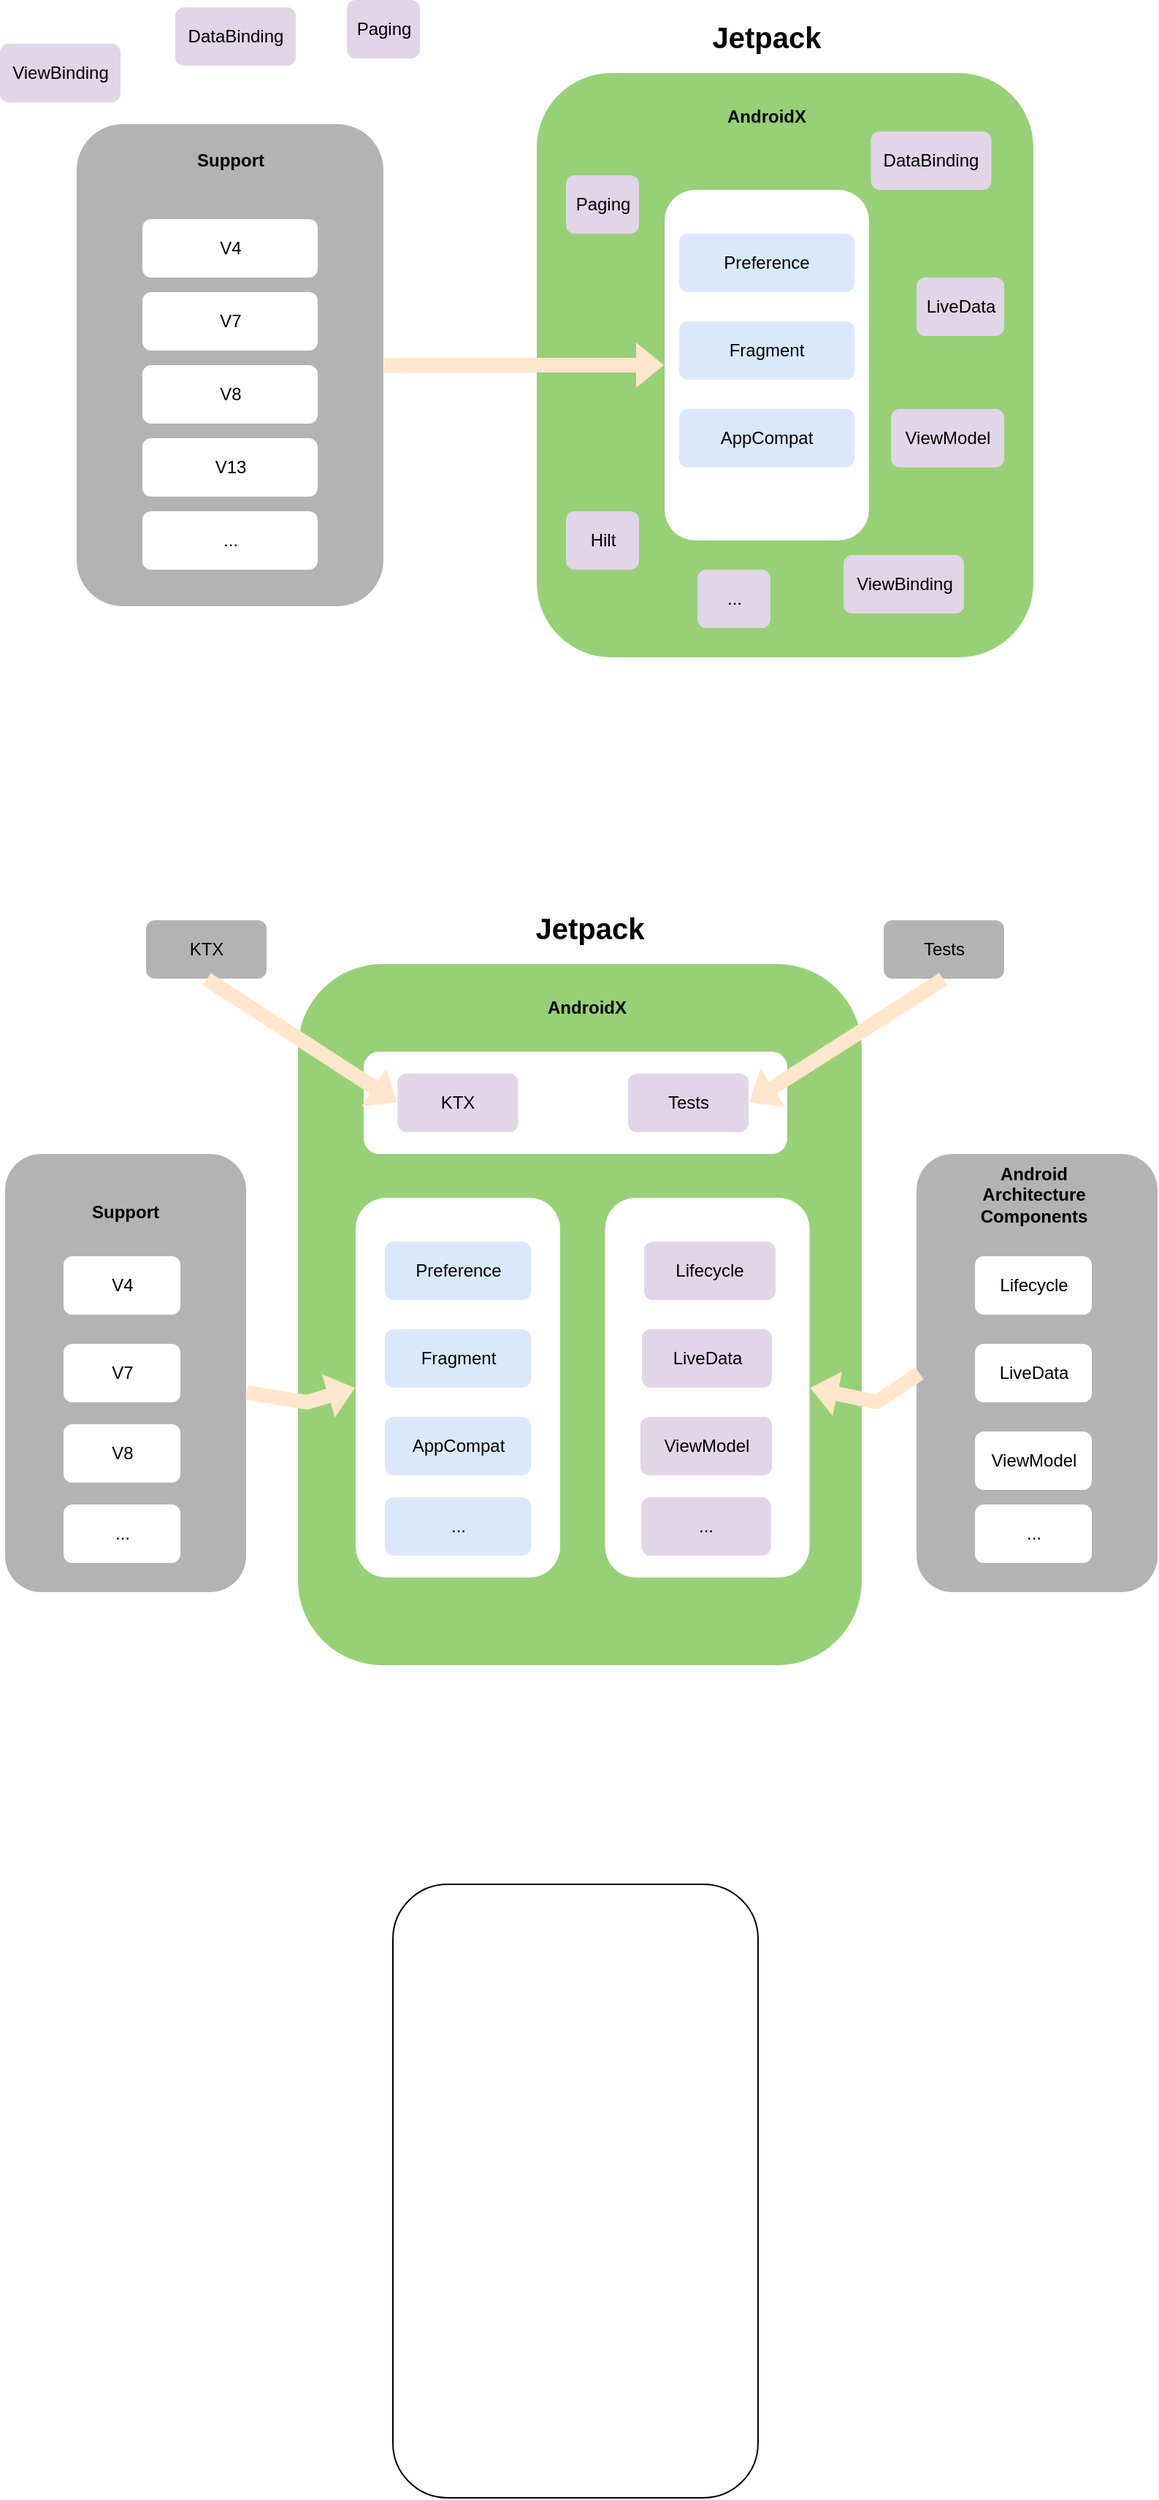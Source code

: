 <mxfile version="14.7.6" type="github">
  <diagram id="Tjy8NqhLi6zw3iT90ep1" name="Page-1">
    <mxGraphModel dx="1328" dy="746" grid="1" gridSize="10" guides="1" tooltips="1" connect="1" arrows="1" fold="1" page="1" pageScale="1" pageWidth="827" pageHeight="1169" math="0" shadow="0">
      <root>
        <mxCell id="0" />
        <mxCell id="1" parent="0" />
        <mxCell id="p6CLhBDrvKvk6HDH5SoG-71" value="" style="rounded=1;whiteSpace=wrap;html=1;fillColor=#97D077;strokeColor=none;" parent="1" vertex="1">
          <mxGeometry x="224" y="660" width="386" height="480" as="geometry" />
        </mxCell>
        <mxCell id="p6CLhBDrvKvk6HDH5SoG-109" value="" style="rounded=1;whiteSpace=wrap;html=1;strokeColor=none;" parent="1" vertex="1">
          <mxGeometry x="269" y="720" width="290" height="70" as="geometry" />
        </mxCell>
        <mxCell id="p6CLhBDrvKvk6HDH5SoG-92" value="" style="rounded=1;whiteSpace=wrap;html=1;strokeColor=none;" parent="1" vertex="1">
          <mxGeometry x="434.25" y="820" width="140" height="260" as="geometry" />
        </mxCell>
        <mxCell id="p6CLhBDrvKvk6HDH5SoG-7" value="" style="rounded=1;whiteSpace=wrap;html=1;fillColor=#B3B3B3;strokeColor=none;" parent="1" vertex="1">
          <mxGeometry x="72.5" y="85" width="210" height="330" as="geometry" />
        </mxCell>
        <mxCell id="p6CLhBDrvKvk6HDH5SoG-1" value="V4" style="rounded=1;whiteSpace=wrap;html=1;strokeColor=none;" parent="1" vertex="1">
          <mxGeometry x="117.5" y="150" width="120" height="40" as="geometry" />
        </mxCell>
        <mxCell id="p6CLhBDrvKvk6HDH5SoG-2" value="" style="rounded=1;whiteSpace=wrap;html=1;fillColor=#97D077;strokeColor=none;" parent="1" vertex="1">
          <mxGeometry x="387.5" y="50" width="340" height="400" as="geometry" />
        </mxCell>
        <mxCell id="p6CLhBDrvKvk6HDH5SoG-3" value="V7" style="rounded=1;whiteSpace=wrap;html=1;strokeColor=none;" parent="1" vertex="1">
          <mxGeometry x="117.5" y="200" width="120" height="40" as="geometry" />
        </mxCell>
        <mxCell id="p6CLhBDrvKvk6HDH5SoG-4" value="V8" style="rounded=1;whiteSpace=wrap;html=1;strokeColor=none;" parent="1" vertex="1">
          <mxGeometry x="117.5" y="250" width="120" height="40" as="geometry" />
        </mxCell>
        <mxCell id="p6CLhBDrvKvk6HDH5SoG-5" value="V13" style="rounded=1;whiteSpace=wrap;html=1;strokeColor=none;" parent="1" vertex="1">
          <mxGeometry x="117.5" y="300" width="120" height="40" as="geometry" />
        </mxCell>
        <mxCell id="p6CLhBDrvKvk6HDH5SoG-6" value="..." style="rounded=1;whiteSpace=wrap;html=1;strokeColor=none;" parent="1" vertex="1">
          <mxGeometry x="117.5" y="350" width="120" height="40" as="geometry" />
        </mxCell>
        <mxCell id="p6CLhBDrvKvk6HDH5SoG-8" value="&lt;b&gt;Support&lt;/b&gt;" style="rounded=1;whiteSpace=wrap;html=1;fillColor=none;strokeColor=none;" parent="1" vertex="1">
          <mxGeometry x="117.5" y="90" width="120" height="40" as="geometry" />
        </mxCell>
        <mxCell id="p6CLhBDrvKvk6HDH5SoG-9" value="&lt;b&gt;AndroidX&lt;/b&gt;" style="rounded=1;whiteSpace=wrap;html=1;fillColor=none;strokeColor=none;" parent="1" vertex="1">
          <mxGeometry x="485" y="60" width="120" height="40" as="geometry" />
        </mxCell>
        <mxCell id="p6CLhBDrvKvk6HDH5SoG-10" value="" style="rounded=1;whiteSpace=wrap;html=1;strokeColor=none;" parent="1" vertex="1">
          <mxGeometry x="475" y="130" width="140" height="240" as="geometry" />
        </mxCell>
        <mxCell id="p6CLhBDrvKvk6HDH5SoG-11" value="Hilt" style="rounded=1;whiteSpace=wrap;html=1;fillColor=#e1d5e7;strokeColor=none;" parent="1" vertex="1">
          <mxGeometry x="407.5" y="350" width="50" height="40" as="geometry" />
        </mxCell>
        <mxCell id="p6CLhBDrvKvk6HDH5SoG-12" value="Paging" style="rounded=1;whiteSpace=wrap;html=1;fillColor=#e1d5e7;strokeColor=none;" parent="1" vertex="1">
          <mxGeometry x="407.5" y="120" width="50" height="40" as="geometry" />
        </mxCell>
        <mxCell id="p6CLhBDrvKvk6HDH5SoG-13" value="ViewBinding" style="rounded=1;whiteSpace=wrap;html=1;fillColor=#e1d5e7;strokeColor=none;" parent="1" vertex="1">
          <mxGeometry x="597.5" y="380" width="82.5" height="40" as="geometry" />
        </mxCell>
        <mxCell id="p6CLhBDrvKvk6HDH5SoG-14" value="DataBinding" style="rounded=1;whiteSpace=wrap;html=1;fillColor=#e1d5e7;strokeColor=none;" parent="1" vertex="1">
          <mxGeometry x="616.25" y="90" width="82.5" height="40" as="geometry" />
        </mxCell>
        <mxCell id="p6CLhBDrvKvk6HDH5SoG-15" value="LiveData" style="rounded=1;whiteSpace=wrap;html=1;fillColor=#e1d5e7;strokeColor=none;" parent="1" vertex="1">
          <mxGeometry x="647.5" y="190" width="60" height="40" as="geometry" />
        </mxCell>
        <mxCell id="p6CLhBDrvKvk6HDH5SoG-16" value="ViewModel" style="rounded=1;whiteSpace=wrap;html=1;fillColor=#e1d5e7;strokeColor=none;" parent="1" vertex="1">
          <mxGeometry x="630" y="280" width="77.5" height="40" as="geometry" />
        </mxCell>
        <mxCell id="p6CLhBDrvKvk6HDH5SoG-17" value="..." style="rounded=1;whiteSpace=wrap;html=1;fillColor=#e1d5e7;strokeColor=none;" parent="1" vertex="1">
          <mxGeometry x="497.5" y="390" width="50" height="40" as="geometry" />
        </mxCell>
        <mxCell id="p6CLhBDrvKvk6HDH5SoG-20" value="" style="shape=flexArrow;endArrow=classic;html=1;fillColor=#ffe6cc;strokeColor=none;" parent="1" source="p6CLhBDrvKvk6HDH5SoG-7" target="p6CLhBDrvKvk6HDH5SoG-10" edge="1">
          <mxGeometry width="50" height="50" relative="1" as="geometry">
            <mxPoint x="357.5" y="250" as="sourcePoint" />
            <mxPoint x="367.5" y="230" as="targetPoint" />
          </mxGeometry>
        </mxCell>
        <mxCell id="p6CLhBDrvKvk6HDH5SoG-21" value="Preference" style="rounded=1;whiteSpace=wrap;html=1;fillColor=#dae8fc;strokeColor=none;" parent="1" vertex="1">
          <mxGeometry x="485" y="160" width="120" height="40" as="geometry" />
        </mxCell>
        <mxCell id="p6CLhBDrvKvk6HDH5SoG-22" value="Fragment" style="rounded=1;whiteSpace=wrap;html=1;fillColor=#dae8fc;strokeColor=none;" parent="1" vertex="1">
          <mxGeometry x="485" y="220" width="120" height="40" as="geometry" />
        </mxCell>
        <mxCell id="p6CLhBDrvKvk6HDH5SoG-23" value="AppCompat" style="rounded=1;whiteSpace=wrap;html=1;fillColor=#dae8fc;strokeColor=none;" parent="1" vertex="1">
          <mxGeometry x="485" y="280" width="120" height="40" as="geometry" />
        </mxCell>
        <mxCell id="p6CLhBDrvKvk6HDH5SoG-24" value="&lt;b&gt;&lt;font style=&quot;font-size: 20px&quot;&gt;Jetpack&lt;/font&gt;&lt;/b&gt;" style="rounded=1;whiteSpace=wrap;html=1;strokeColor=none;fillColor=none;" parent="1" vertex="1">
          <mxGeometry x="496.25" y="10" width="97.5" height="30" as="geometry" />
        </mxCell>
        <mxCell id="p6CLhBDrvKvk6HDH5SoG-69" value="" style="rounded=1;whiteSpace=wrap;html=1;fillColor=#B3B3B3;strokeColor=none;" parent="1" vertex="1">
          <mxGeometry x="23.5" y="790" width="165" height="300" as="geometry" />
        </mxCell>
        <mxCell id="p6CLhBDrvKvk6HDH5SoG-70" value="V4" style="rounded=1;whiteSpace=wrap;html=1;strokeColor=none;" parent="1" vertex="1">
          <mxGeometry x="63.5" y="860" width="80" height="40" as="geometry" />
        </mxCell>
        <mxCell id="p6CLhBDrvKvk6HDH5SoG-72" value="V7" style="rounded=1;whiteSpace=wrap;html=1;strokeColor=none;" parent="1" vertex="1">
          <mxGeometry x="63.5" y="920" width="80" height="40" as="geometry" />
        </mxCell>
        <mxCell id="p6CLhBDrvKvk6HDH5SoG-73" value="V8" style="rounded=1;whiteSpace=wrap;html=1;strokeColor=none;" parent="1" vertex="1">
          <mxGeometry x="63.5" y="975" width="80" height="40" as="geometry" />
        </mxCell>
        <mxCell id="p6CLhBDrvKvk6HDH5SoG-75" value="..." style="rounded=1;whiteSpace=wrap;html=1;strokeColor=none;" parent="1" vertex="1">
          <mxGeometry x="63.5" y="1030" width="80" height="40" as="geometry" />
        </mxCell>
        <mxCell id="p6CLhBDrvKvk6HDH5SoG-76" value="&lt;b&gt;Support&lt;/b&gt;" style="rounded=1;whiteSpace=wrap;html=1;fillColor=none;strokeColor=none;" parent="1" vertex="1">
          <mxGeometry x="46" y="810" width="120" height="40" as="geometry" />
        </mxCell>
        <mxCell id="p6CLhBDrvKvk6HDH5SoG-77" value="&lt;b&gt;AndroidX&lt;/b&gt;" style="rounded=1;whiteSpace=wrap;html=1;fillColor=none;strokeColor=none;" parent="1" vertex="1">
          <mxGeometry x="362" y="670" width="120" height="40" as="geometry" />
        </mxCell>
        <mxCell id="p6CLhBDrvKvk6HDH5SoG-78" value="" style="rounded=1;whiteSpace=wrap;html=1;strokeColor=none;" parent="1" vertex="1">
          <mxGeometry x="263.5" y="820" width="140" height="260" as="geometry" />
        </mxCell>
        <mxCell id="p6CLhBDrvKvk6HDH5SoG-79" value="ViewModel" style="rounded=1;whiteSpace=wrap;html=1;fillColor=#e1d5e7;strokeColor=none;" parent="1" vertex="1">
          <mxGeometry x="458.5" y="970" width="90" height="40" as="geometry" />
        </mxCell>
        <mxCell id="p6CLhBDrvKvk6HDH5SoG-80" value="Paging" style="rounded=1;whiteSpace=wrap;html=1;fillColor=#e1d5e7;strokeColor=none;" parent="1" vertex="1">
          <mxGeometry x="257.5" width="50" height="40" as="geometry" />
        </mxCell>
        <mxCell id="p6CLhBDrvKvk6HDH5SoG-81" value="ViewBinding" style="rounded=1;whiteSpace=wrap;html=1;fillColor=#e1d5e7;strokeColor=none;" parent="1" vertex="1">
          <mxGeometry x="20" y="30" width="82.5" height="40" as="geometry" />
        </mxCell>
        <mxCell id="p6CLhBDrvKvk6HDH5SoG-82" value="DataBinding" style="rounded=1;whiteSpace=wrap;html=1;fillColor=#e1d5e7;strokeColor=none;" parent="1" vertex="1">
          <mxGeometry x="140" y="5" width="82.5" height="40" as="geometry" />
        </mxCell>
        <mxCell id="p6CLhBDrvKvk6HDH5SoG-83" value="Lifecycle" style="rounded=1;whiteSpace=wrap;html=1;fillColor=#e1d5e7;strokeColor=none;" parent="1" vertex="1">
          <mxGeometry x="461" y="850" width="90" height="40" as="geometry" />
        </mxCell>
        <mxCell id="p6CLhBDrvKvk6HDH5SoG-84" value="LiveData" style="rounded=1;whiteSpace=wrap;html=1;fillColor=#e1d5e7;strokeColor=none;" parent="1" vertex="1">
          <mxGeometry x="459.5" y="910" width="89" height="40" as="geometry" />
        </mxCell>
        <mxCell id="p6CLhBDrvKvk6HDH5SoG-85" value="..." style="rounded=1;whiteSpace=wrap;html=1;fillColor=#e1d5e7;strokeColor=none;" parent="1" vertex="1">
          <mxGeometry x="459.25" y="1025" width="88.5" height="40" as="geometry" />
        </mxCell>
        <mxCell id="p6CLhBDrvKvk6HDH5SoG-87" value="Preference" style="rounded=1;whiteSpace=wrap;html=1;fillColor=#dae8fc;strokeColor=none;" parent="1" vertex="1">
          <mxGeometry x="283.5" y="850" width="100" height="40" as="geometry" />
        </mxCell>
        <mxCell id="p6CLhBDrvKvk6HDH5SoG-88" value="Fragment" style="rounded=1;whiteSpace=wrap;html=1;fillColor=#dae8fc;strokeColor=none;" parent="1" vertex="1">
          <mxGeometry x="283.5" y="910" width="100" height="40" as="geometry" />
        </mxCell>
        <mxCell id="p6CLhBDrvKvk6HDH5SoG-89" value="AppCompat" style="rounded=1;whiteSpace=wrap;html=1;fillColor=#dae8fc;strokeColor=none;" parent="1" vertex="1">
          <mxGeometry x="283.5" y="970" width="100" height="40" as="geometry" />
        </mxCell>
        <mxCell id="p6CLhBDrvKvk6HDH5SoG-90" value="&lt;b&gt;&lt;font style=&quot;font-size: 20px&quot;&gt;Jetpack&lt;/font&gt;&lt;/b&gt;" style="rounded=1;whiteSpace=wrap;html=1;strokeColor=none;fillColor=none;" parent="1" vertex="1">
          <mxGeometry x="374.75" y="620" width="97.5" height="30" as="geometry" />
        </mxCell>
        <mxCell id="p6CLhBDrvKvk6HDH5SoG-94" value="" style="rounded=1;whiteSpace=wrap;html=1;fillColor=#B3B3B3;strokeColor=none;" parent="1" vertex="1">
          <mxGeometry x="647.5" y="790" width="165" height="300" as="geometry" />
        </mxCell>
        <mxCell id="p6CLhBDrvKvk6HDH5SoG-95" value="Lifecycle" style="rounded=1;whiteSpace=wrap;html=1;strokeColor=none;" parent="1" vertex="1">
          <mxGeometry x="687.5" y="860" width="80" height="40" as="geometry" />
        </mxCell>
        <mxCell id="p6CLhBDrvKvk6HDH5SoG-96" value="LiveData" style="rounded=1;whiteSpace=wrap;html=1;strokeColor=none;" parent="1" vertex="1">
          <mxGeometry x="687.5" y="920" width="80" height="40" as="geometry" />
        </mxCell>
        <mxCell id="p6CLhBDrvKvk6HDH5SoG-97" value="ViewModel" style="rounded=1;whiteSpace=wrap;html=1;strokeColor=none;" parent="1" vertex="1">
          <mxGeometry x="687.5" y="980" width="80" height="40" as="geometry" />
        </mxCell>
        <mxCell id="p6CLhBDrvKvk6HDH5SoG-98" value="..." style="rounded=1;whiteSpace=wrap;html=1;strokeColor=none;" parent="1" vertex="1">
          <mxGeometry x="687.5" y="1030" width="80" height="40" as="geometry" />
        </mxCell>
        <mxCell id="p6CLhBDrvKvk6HDH5SoG-99" value="&lt;b&gt;Android Architecture&lt;br&gt;Components&lt;br&gt;&lt;/b&gt;" style="rounded=1;whiteSpace=wrap;html=1;fillColor=none;strokeColor=none;" parent="1" vertex="1">
          <mxGeometry x="667.5" y="797.5" width="120" height="40" as="geometry" />
        </mxCell>
        <mxCell id="p6CLhBDrvKvk6HDH5SoG-101" value="KTX" style="rounded=1;whiteSpace=wrap;html=1;fillColor=#e1d5e7;strokeColor=none;" parent="1" vertex="1">
          <mxGeometry x="292.25" y="735" width="82.5" height="40" as="geometry" />
        </mxCell>
        <mxCell id="p6CLhBDrvKvk6HDH5SoG-102" value="Tests" style="rounded=1;whiteSpace=wrap;html=1;fillColor=#e1d5e7;strokeColor=none;" parent="1" vertex="1">
          <mxGeometry x="450" y="735" width="82.5" height="40" as="geometry" />
        </mxCell>
        <mxCell id="p6CLhBDrvKvk6HDH5SoG-103" value="KTX" style="rounded=1;whiteSpace=wrap;html=1;strokeColor=none;fillColor=#B3B3B3;" parent="1" vertex="1">
          <mxGeometry x="120" y="630" width="82.5" height="40" as="geometry" />
        </mxCell>
        <mxCell id="p6CLhBDrvKvk6HDH5SoG-104" value="Tests" style="rounded=1;whiteSpace=wrap;html=1;strokeColor=none;fillColor=#B3B3B3;" parent="1" vertex="1">
          <mxGeometry x="625" y="630" width="82.5" height="40" as="geometry" />
        </mxCell>
        <mxCell id="p6CLhBDrvKvk6HDH5SoG-107" value="" style="shape=flexArrow;endArrow=classic;html=1;fillColor=#ffe6cc;strokeColor=none;entryX=1;entryY=0.5;entryDx=0;entryDy=0;exitX=0.5;exitY=1;exitDx=0;exitDy=0;" parent="1" source="p6CLhBDrvKvk6HDH5SoG-104" target="p6CLhBDrvKvk6HDH5SoG-102" edge="1">
          <mxGeometry width="50" height="50" relative="1" as="geometry">
            <mxPoint x="518.75" y="1130" as="sourcePoint" />
            <mxPoint x="627.5" y="1100" as="targetPoint" />
          </mxGeometry>
        </mxCell>
        <mxCell id="p6CLhBDrvKvk6HDH5SoG-108" value="..." style="rounded=1;whiteSpace=wrap;html=1;fillColor=#dae8fc;strokeColor=none;" parent="1" vertex="1">
          <mxGeometry x="283.5" y="1025" width="100" height="40" as="geometry" />
        </mxCell>
        <mxCell id="p6CLhBDrvKvk6HDH5SoG-112" value="" style="shape=flexArrow;endArrow=classic;html=1;fillColor=#ffe6cc;strokeColor=none;entryX=0;entryY=0.5;entryDx=0;entryDy=0;exitX=0.5;exitY=1;exitDx=0;exitDy=0;endSize=6;startSize=0;strokeWidth=1;dashed=1;" parent="1" source="p6CLhBDrvKvk6HDH5SoG-103" target="p6CLhBDrvKvk6HDH5SoG-101" edge="1">
          <mxGeometry width="50" height="50" relative="1" as="geometry">
            <mxPoint x="184" y="640" as="sourcePoint" />
            <mxPoint x="102.5" y="740" as="targetPoint" />
          </mxGeometry>
        </mxCell>
        <mxCell id="p6CLhBDrvKvk6HDH5SoG-116" value="" style="shape=flexArrow;endArrow=classic;html=1;fillColor=#ffe6cc;strokeColor=none;entryX=0;entryY=0.5;entryDx=0;entryDy=0;endSize=6;startSize=0;strokeWidth=1;dashed=1;" parent="1" source="p6CLhBDrvKvk6HDH5SoG-69" target="p6CLhBDrvKvk6HDH5SoG-78" edge="1">
          <mxGeometry width="50" height="50" relative="1" as="geometry">
            <mxPoint x="166" y="930" as="sourcePoint" />
            <mxPoint x="297" y="1015" as="targetPoint" />
            <Array as="points">
              <mxPoint x="230" y="960" />
            </Array>
          </mxGeometry>
        </mxCell>
        <mxCell id="p6CLhBDrvKvk6HDH5SoG-117" value="" style="shape=flexArrow;endArrow=classic;html=1;fillColor=#ffe6cc;strokeColor=none;entryX=1;entryY=0.5;entryDx=0;entryDy=0;endSize=6;startSize=0;strokeWidth=1;dashed=1;exitX=0.015;exitY=0.5;exitDx=0;exitDy=0;exitPerimeter=0;" parent="1" source="p6CLhBDrvKvk6HDH5SoG-94" target="p6CLhBDrvKvk6HDH5SoG-92" edge="1">
          <mxGeometry width="50" height="50" relative="1" as="geometry">
            <mxPoint x="605" y="1119.998" as="sourcePoint" />
            <mxPoint x="680" y="1124.76" as="targetPoint" />
            <Array as="points">
              <mxPoint x="620" y="960" />
            </Array>
          </mxGeometry>
        </mxCell>
        <mxCell id="0R_7rcoBDypdj2lKxS9C-1" value="" style="rounded=1;whiteSpace=wrap;html=1;" parent="1" vertex="1">
          <mxGeometry x="289" y="1290" width="250" height="420" as="geometry" />
        </mxCell>
      </root>
    </mxGraphModel>
  </diagram>
</mxfile>
